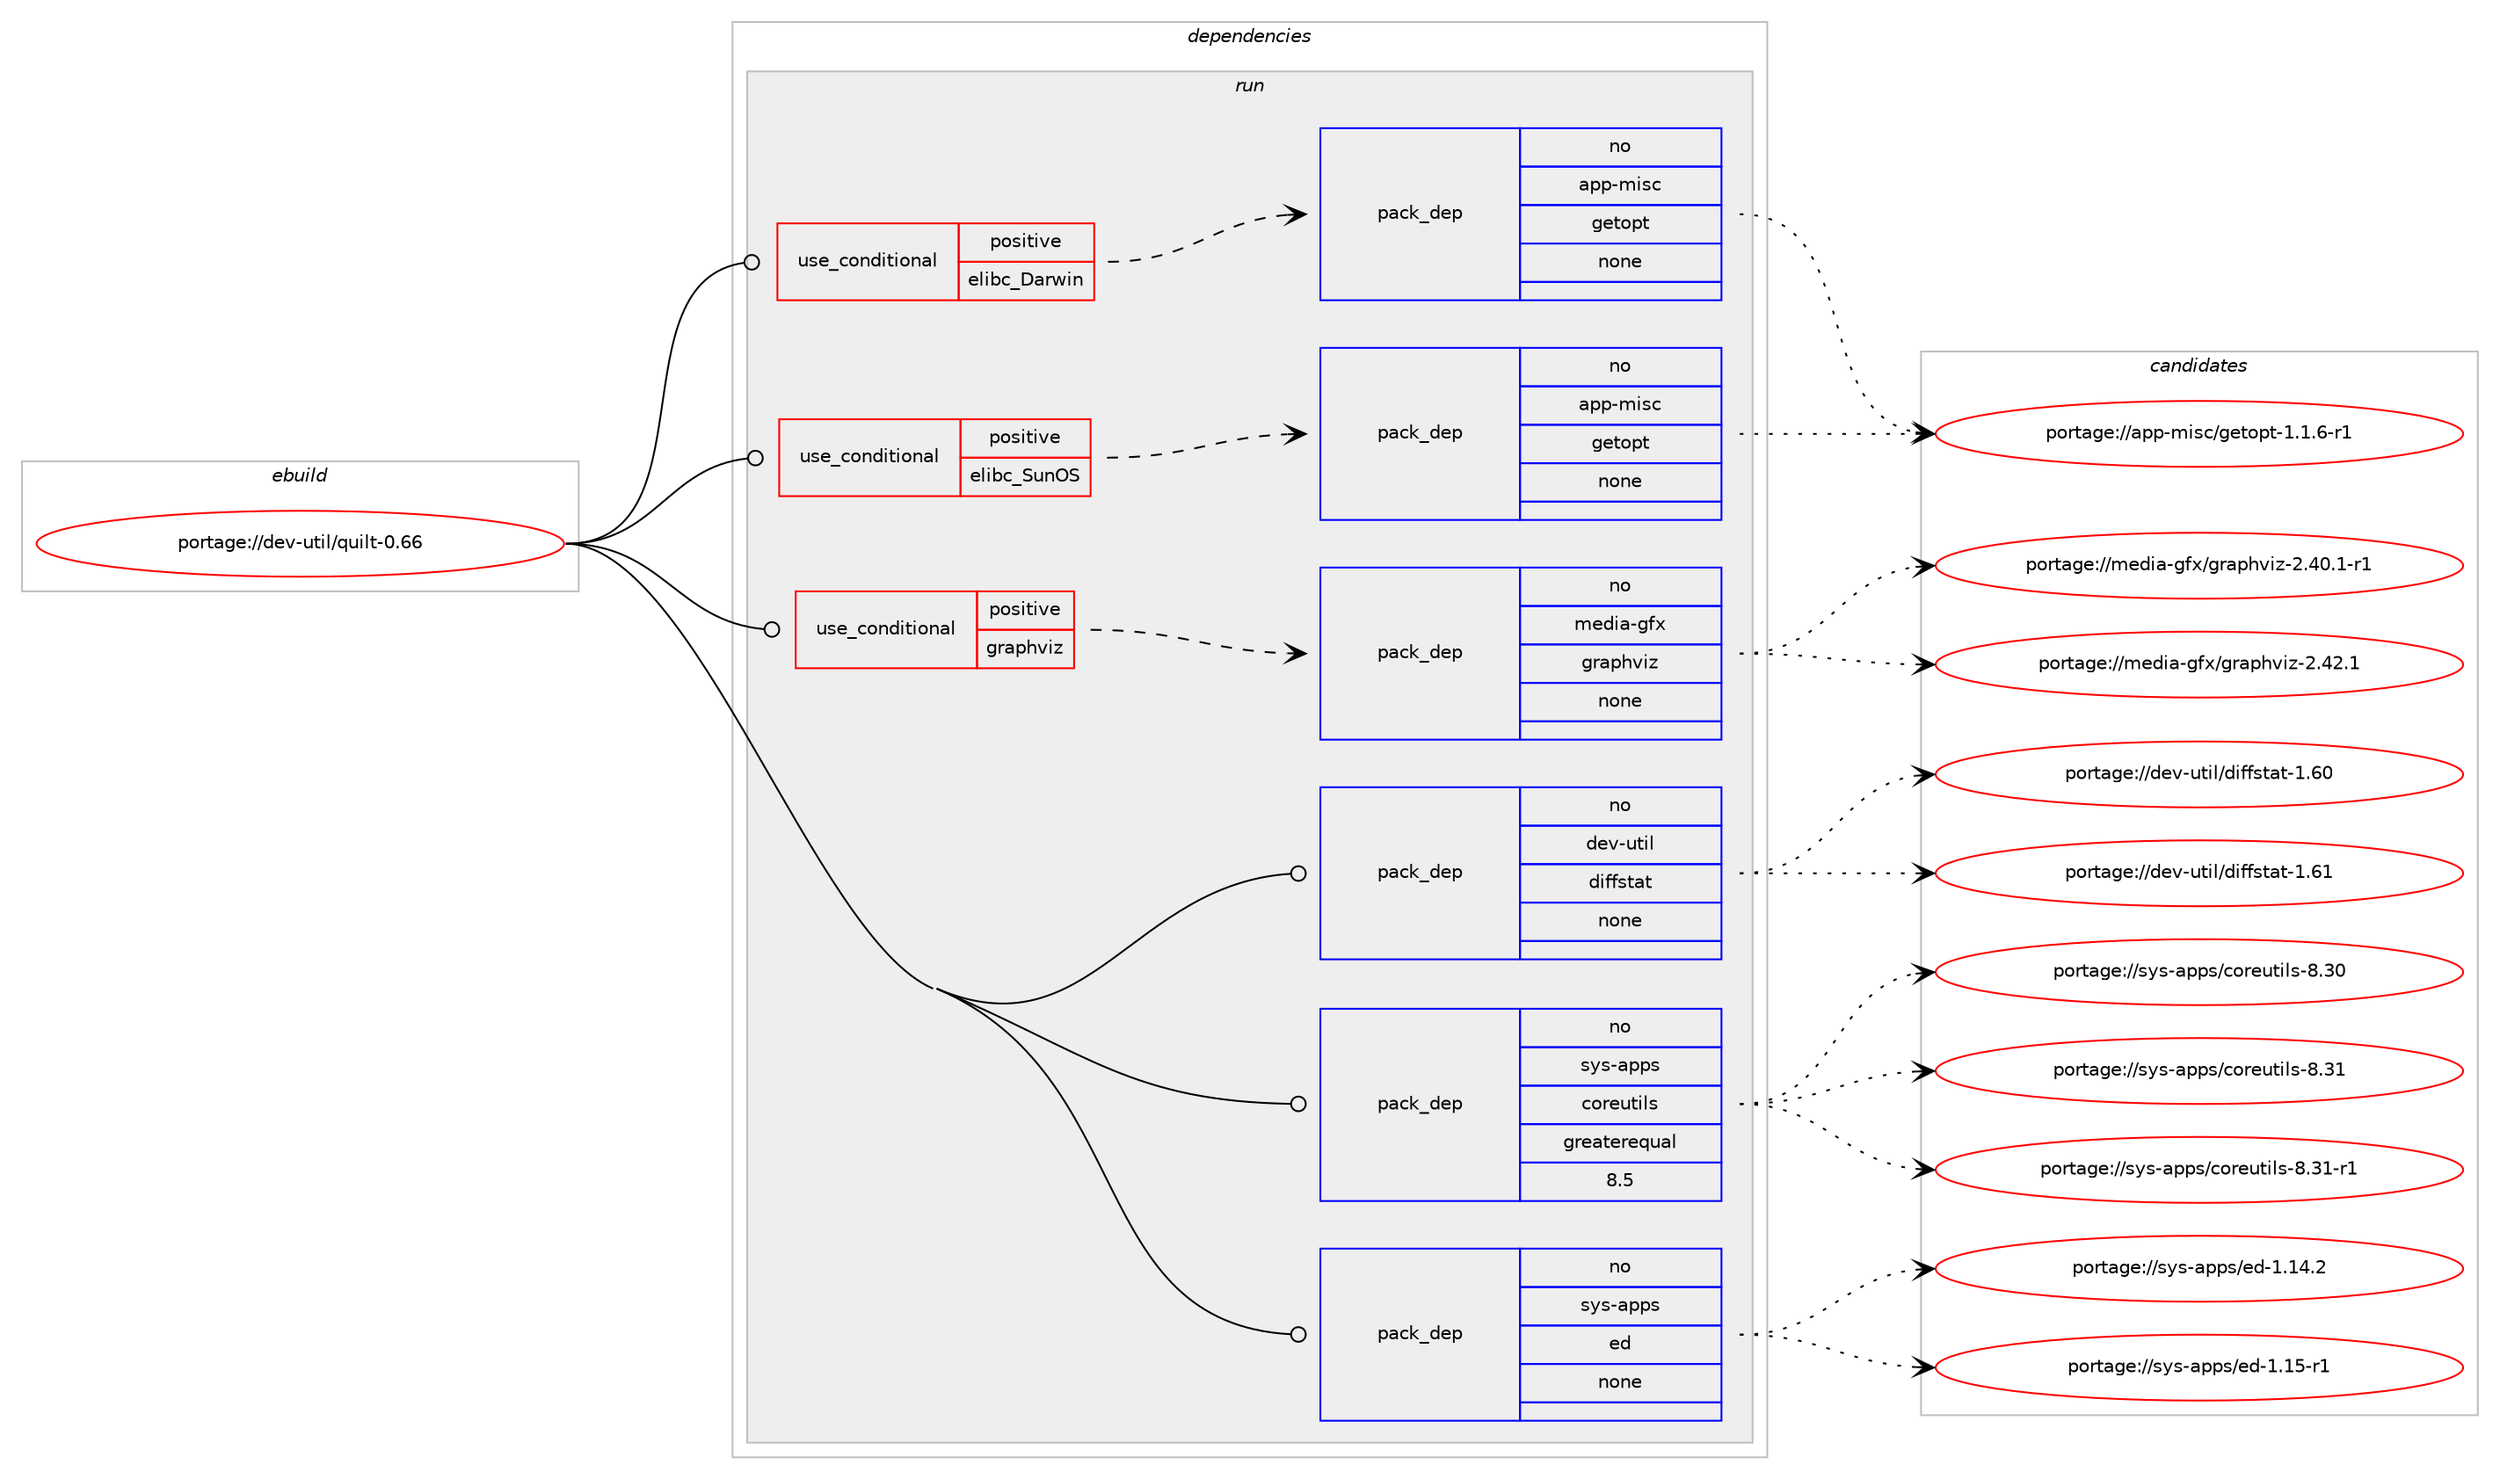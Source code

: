digraph prolog {

# *************
# Graph options
# *************

newrank=true;
concentrate=true;
compound=true;
graph [rankdir=LR,fontname=Helvetica,fontsize=10,ranksep=1.5];#, ranksep=2.5, nodesep=0.2];
edge  [arrowhead=vee];
node  [fontname=Helvetica,fontsize=10];

# **********
# The ebuild
# **********

subgraph cluster_leftcol {
color=gray;
rank=same;
label=<<i>ebuild</i>>;
id [label="portage://dev-util/quilt-0.66", color=red, width=4, href="../dev-util/quilt-0.66.svg"];
}

# ****************
# The dependencies
# ****************

subgraph cluster_midcol {
color=gray;
label=<<i>dependencies</i>>;
subgraph cluster_compile {
fillcolor="#eeeeee";
style=filled;
label=<<i>compile</i>>;
}
subgraph cluster_compileandrun {
fillcolor="#eeeeee";
style=filled;
label=<<i>compile and run</i>>;
}
subgraph cluster_run {
fillcolor="#eeeeee";
style=filled;
label=<<i>run</i>>;
subgraph cond71697 {
dependency264789 [label=<<TABLE BORDER="0" CELLBORDER="1" CELLSPACING="0" CELLPADDING="4"><TR><TD ROWSPAN="3" CELLPADDING="10">use_conditional</TD></TR><TR><TD>positive</TD></TR><TR><TD>elibc_Darwin</TD></TR></TABLE>>, shape=none, color=red];
subgraph pack189401 {
dependency264790 [label=<<TABLE BORDER="0" CELLBORDER="1" CELLSPACING="0" CELLPADDING="4" WIDTH="220"><TR><TD ROWSPAN="6" CELLPADDING="30">pack_dep</TD></TR><TR><TD WIDTH="110">no</TD></TR><TR><TD>app-misc</TD></TR><TR><TD>getopt</TD></TR><TR><TD>none</TD></TR><TR><TD></TD></TR></TABLE>>, shape=none, color=blue];
}
dependency264789:e -> dependency264790:w [weight=20,style="dashed",arrowhead="vee"];
}
id:e -> dependency264789:w [weight=20,style="solid",arrowhead="odot"];
subgraph cond71698 {
dependency264791 [label=<<TABLE BORDER="0" CELLBORDER="1" CELLSPACING="0" CELLPADDING="4"><TR><TD ROWSPAN="3" CELLPADDING="10">use_conditional</TD></TR><TR><TD>positive</TD></TR><TR><TD>elibc_SunOS</TD></TR></TABLE>>, shape=none, color=red];
subgraph pack189402 {
dependency264792 [label=<<TABLE BORDER="0" CELLBORDER="1" CELLSPACING="0" CELLPADDING="4" WIDTH="220"><TR><TD ROWSPAN="6" CELLPADDING="30">pack_dep</TD></TR><TR><TD WIDTH="110">no</TD></TR><TR><TD>app-misc</TD></TR><TR><TD>getopt</TD></TR><TR><TD>none</TD></TR><TR><TD></TD></TR></TABLE>>, shape=none, color=blue];
}
dependency264791:e -> dependency264792:w [weight=20,style="dashed",arrowhead="vee"];
}
id:e -> dependency264791:w [weight=20,style="solid",arrowhead="odot"];
subgraph cond71699 {
dependency264793 [label=<<TABLE BORDER="0" CELLBORDER="1" CELLSPACING="0" CELLPADDING="4"><TR><TD ROWSPAN="3" CELLPADDING="10">use_conditional</TD></TR><TR><TD>positive</TD></TR><TR><TD>graphviz</TD></TR></TABLE>>, shape=none, color=red];
subgraph pack189403 {
dependency264794 [label=<<TABLE BORDER="0" CELLBORDER="1" CELLSPACING="0" CELLPADDING="4" WIDTH="220"><TR><TD ROWSPAN="6" CELLPADDING="30">pack_dep</TD></TR><TR><TD WIDTH="110">no</TD></TR><TR><TD>media-gfx</TD></TR><TR><TD>graphviz</TD></TR><TR><TD>none</TD></TR><TR><TD></TD></TR></TABLE>>, shape=none, color=blue];
}
dependency264793:e -> dependency264794:w [weight=20,style="dashed",arrowhead="vee"];
}
id:e -> dependency264793:w [weight=20,style="solid",arrowhead="odot"];
subgraph pack189404 {
dependency264795 [label=<<TABLE BORDER="0" CELLBORDER="1" CELLSPACING="0" CELLPADDING="4" WIDTH="220"><TR><TD ROWSPAN="6" CELLPADDING="30">pack_dep</TD></TR><TR><TD WIDTH="110">no</TD></TR><TR><TD>dev-util</TD></TR><TR><TD>diffstat</TD></TR><TR><TD>none</TD></TR><TR><TD></TD></TR></TABLE>>, shape=none, color=blue];
}
id:e -> dependency264795:w [weight=20,style="solid",arrowhead="odot"];
subgraph pack189405 {
dependency264796 [label=<<TABLE BORDER="0" CELLBORDER="1" CELLSPACING="0" CELLPADDING="4" WIDTH="220"><TR><TD ROWSPAN="6" CELLPADDING="30">pack_dep</TD></TR><TR><TD WIDTH="110">no</TD></TR><TR><TD>sys-apps</TD></TR><TR><TD>coreutils</TD></TR><TR><TD>greaterequal</TD></TR><TR><TD>8.5</TD></TR></TABLE>>, shape=none, color=blue];
}
id:e -> dependency264796:w [weight=20,style="solid",arrowhead="odot"];
subgraph pack189406 {
dependency264797 [label=<<TABLE BORDER="0" CELLBORDER="1" CELLSPACING="0" CELLPADDING="4" WIDTH="220"><TR><TD ROWSPAN="6" CELLPADDING="30">pack_dep</TD></TR><TR><TD WIDTH="110">no</TD></TR><TR><TD>sys-apps</TD></TR><TR><TD>ed</TD></TR><TR><TD>none</TD></TR><TR><TD></TD></TR></TABLE>>, shape=none, color=blue];
}
id:e -> dependency264797:w [weight=20,style="solid",arrowhead="odot"];
}
}

# **************
# The candidates
# **************

subgraph cluster_choices {
rank=same;
color=gray;
label=<<i>candidates</i>>;

subgraph choice189401 {
color=black;
nodesep=1;
choiceportage971121124510910511599471031011161111121164549464946544511449 [label="portage://app-misc/getopt-1.1.6-r1", color=red, width=4,href="../app-misc/getopt-1.1.6-r1.svg"];
dependency264790:e -> choiceportage971121124510910511599471031011161111121164549464946544511449:w [style=dotted,weight="100"];
}
subgraph choice189402 {
color=black;
nodesep=1;
choiceportage971121124510910511599471031011161111121164549464946544511449 [label="portage://app-misc/getopt-1.1.6-r1", color=red, width=4,href="../app-misc/getopt-1.1.6-r1.svg"];
dependency264792:e -> choiceportage971121124510910511599471031011161111121164549464946544511449:w [style=dotted,weight="100"];
}
subgraph choice189403 {
color=black;
nodesep=1;
choiceportage10910110010597451031021204710311497112104118105122455046524846494511449 [label="portage://media-gfx/graphviz-2.40.1-r1", color=red, width=4,href="../media-gfx/graphviz-2.40.1-r1.svg"];
choiceportage1091011001059745103102120471031149711210411810512245504652504649 [label="portage://media-gfx/graphviz-2.42.1", color=red, width=4,href="../media-gfx/graphviz-2.42.1.svg"];
dependency264794:e -> choiceportage10910110010597451031021204710311497112104118105122455046524846494511449:w [style=dotted,weight="100"];
dependency264794:e -> choiceportage1091011001059745103102120471031149711210411810512245504652504649:w [style=dotted,weight="100"];
}
subgraph choice189404 {
color=black;
nodesep=1;
choiceportage1001011184511711610510847100105102102115116971164549465448 [label="portage://dev-util/diffstat-1.60", color=red, width=4,href="../dev-util/diffstat-1.60.svg"];
choiceportage1001011184511711610510847100105102102115116971164549465449 [label="portage://dev-util/diffstat-1.61", color=red, width=4,href="../dev-util/diffstat-1.61.svg"];
dependency264795:e -> choiceportage1001011184511711610510847100105102102115116971164549465448:w [style=dotted,weight="100"];
dependency264795:e -> choiceportage1001011184511711610510847100105102102115116971164549465449:w [style=dotted,weight="100"];
}
subgraph choice189405 {
color=black;
nodesep=1;
choiceportage115121115459711211211547991111141011171161051081154556465148 [label="portage://sys-apps/coreutils-8.30", color=red, width=4,href="../sys-apps/coreutils-8.30.svg"];
choiceportage115121115459711211211547991111141011171161051081154556465149 [label="portage://sys-apps/coreutils-8.31", color=red, width=4,href="../sys-apps/coreutils-8.31.svg"];
choiceportage1151211154597112112115479911111410111711610510811545564651494511449 [label="portage://sys-apps/coreutils-8.31-r1", color=red, width=4,href="../sys-apps/coreutils-8.31-r1.svg"];
dependency264796:e -> choiceportage115121115459711211211547991111141011171161051081154556465148:w [style=dotted,weight="100"];
dependency264796:e -> choiceportage115121115459711211211547991111141011171161051081154556465149:w [style=dotted,weight="100"];
dependency264796:e -> choiceportage1151211154597112112115479911111410111711610510811545564651494511449:w [style=dotted,weight="100"];
}
subgraph choice189406 {
color=black;
nodesep=1;
choiceportage11512111545971121121154710110045494649524650 [label="portage://sys-apps/ed-1.14.2", color=red, width=4,href="../sys-apps/ed-1.14.2.svg"];
choiceportage11512111545971121121154710110045494649534511449 [label="portage://sys-apps/ed-1.15-r1", color=red, width=4,href="../sys-apps/ed-1.15-r1.svg"];
dependency264797:e -> choiceportage11512111545971121121154710110045494649524650:w [style=dotted,weight="100"];
dependency264797:e -> choiceportage11512111545971121121154710110045494649534511449:w [style=dotted,weight="100"];
}
}

}
